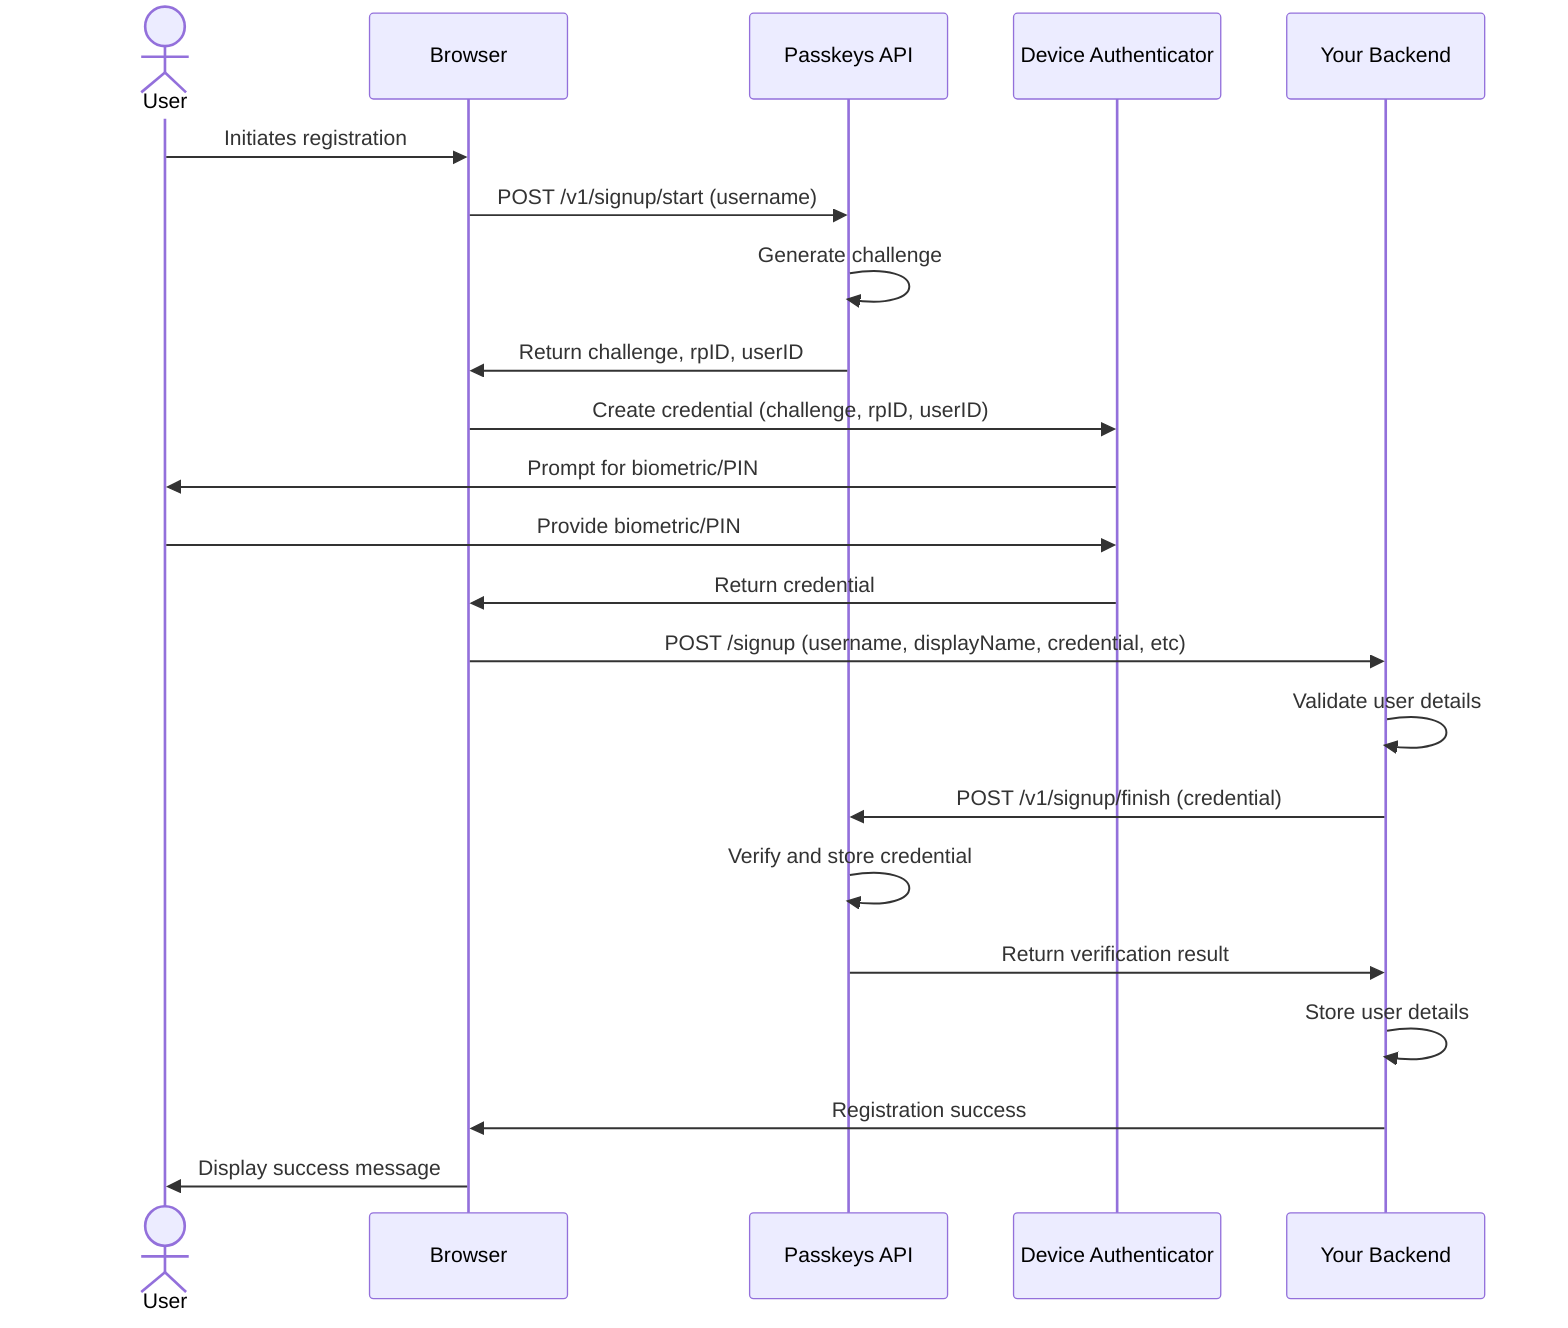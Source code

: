 sequenceDiagram
    actor User
    participant Browser
    participant PasskeyAPI as Passkeys API
    participant Authenticator as Device Authenticator
    participant Backend as Your Backend

    User->>Browser: Initiates registration
    Browser->>PasskeyAPI: POST /v1/signup/start (username)
    PasskeyAPI->>PasskeyAPI: Generate challenge
    PasskeyAPI->>Browser: Return challenge, rpID, userID
    Browser->>Authenticator: Create credential (challenge, rpID, userID)
    Authenticator->>User: Prompt for biometric/PIN
    User->>Authenticator: Provide biometric/PIN
    Authenticator->>Browser: Return credential
    Browser->>Backend: POST /signup (username, displayName, credential, etc)
    Backend->>Backend: Validate user details
    Backend->>PasskeyAPI: POST /v1/signup/finish (credential)
    PasskeyAPI->>PasskeyAPI: Verify and store credential
    PasskeyAPI->>Backend: Return verification result
    Backend->>Backend: Store user details
    Backend->>Browser: Registration success
    Browser->>User: Display success message